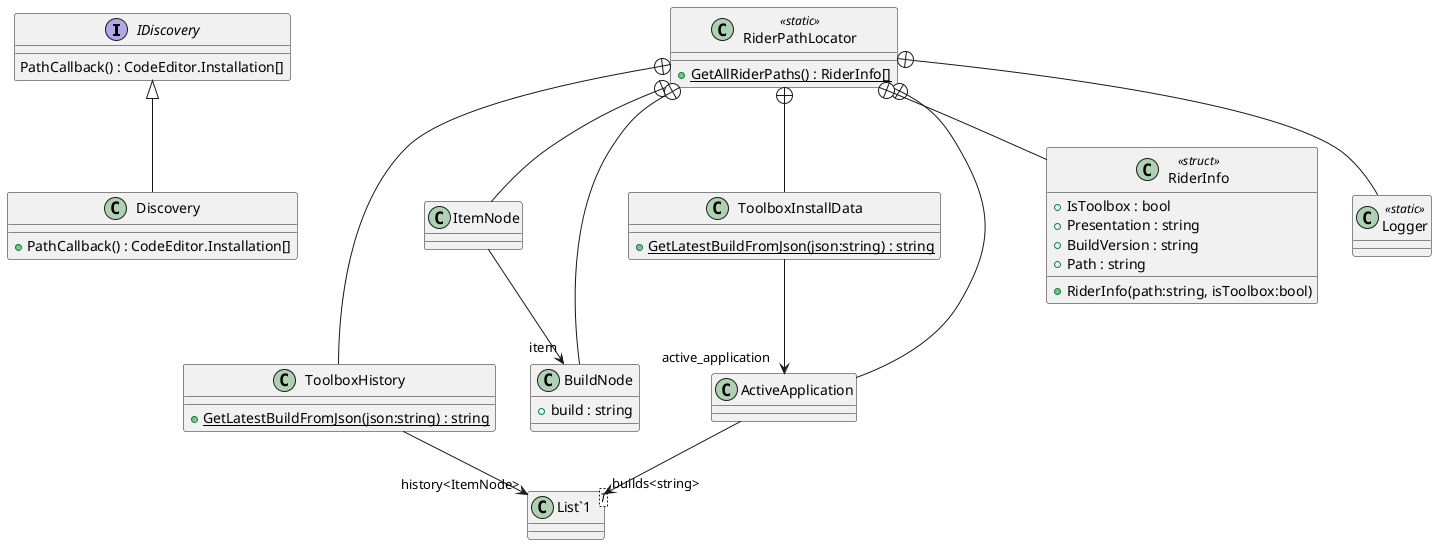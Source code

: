 @startuml
interface IDiscovery {
    PathCallback() : CodeEditor.Installation[]
}
class Discovery {
    + PathCallback() : CodeEditor.Installation[]
}
class RiderPathLocator <<static>> {
    + {static} GetAllRiderPaths() : RiderInfo[]
}
class ToolboxHistory {
    + {static} GetLatestBuildFromJson(json:string) : string
}
class ItemNode {
}
class BuildNode {
    + build : string
}
class ToolboxInstallData {
    + {static} GetLatestBuildFromJson(json:string) : string
}
class ActiveApplication {
}
class RiderInfo <<struct>> {
    + IsToolbox : bool
    + Presentation : string
    + BuildVersion : string
    + Path : string
    + RiderInfo(path:string, isToolbox:bool)
}
class Logger <<static>> {
}
class "List`1"<T> {
}
IDiscovery <|-- Discovery
RiderPathLocator +-- ToolboxHistory
ToolboxHistory --> "history<ItemNode>" "List`1"
RiderPathLocator +-- ItemNode
ItemNode --> "item" BuildNode
RiderPathLocator +-- BuildNode
RiderPathLocator +-- ToolboxInstallData
ToolboxInstallData --> "active_application" ActiveApplication
RiderPathLocator +-- ActiveApplication
ActiveApplication --> "builds<string>" "List`1"
RiderPathLocator +-- RiderInfo
RiderPathLocator +-- Logger
@enduml
